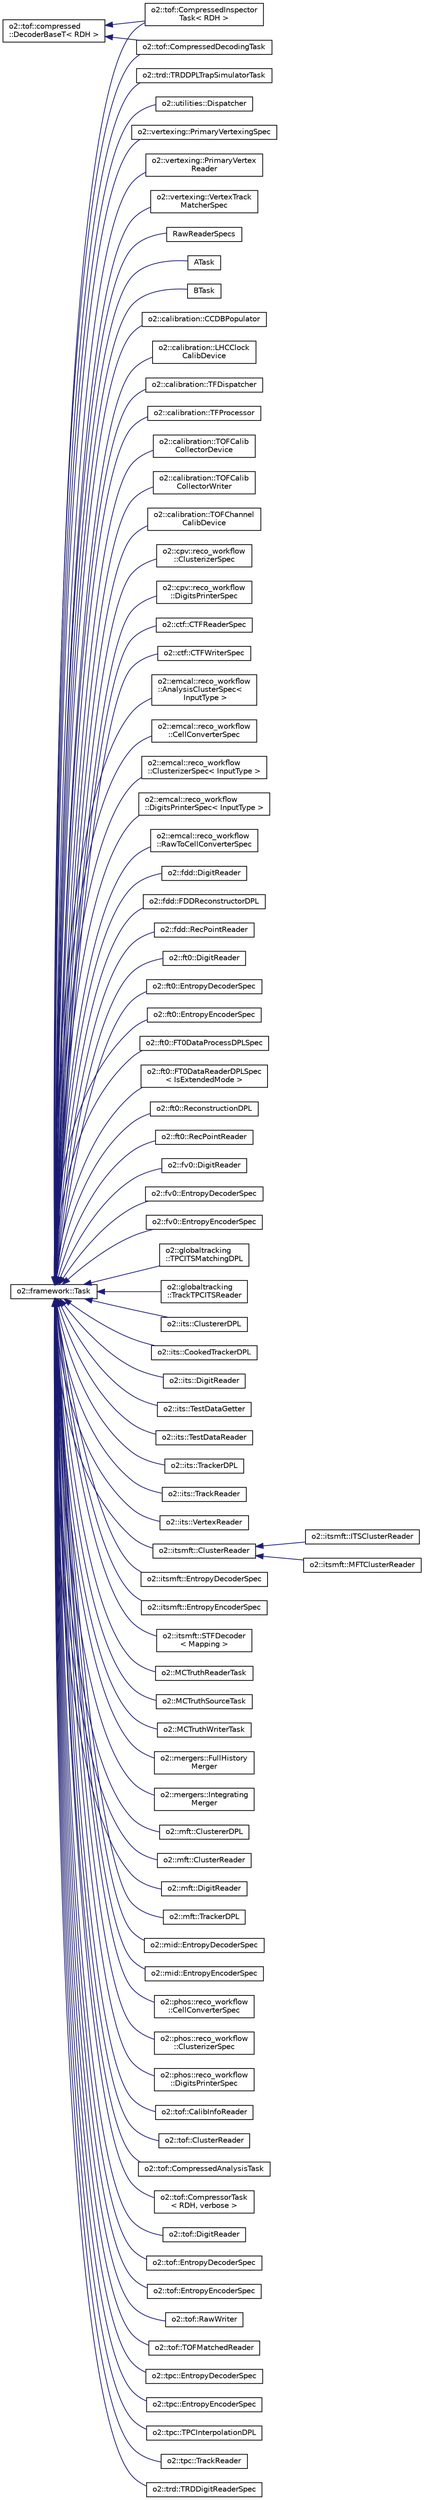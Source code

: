 digraph "Graphical Class Hierarchy"
{
 // INTERACTIVE_SVG=YES
  bgcolor="transparent";
  edge [fontname="Helvetica",fontsize="10",labelfontname="Helvetica",labelfontsize="10"];
  node [fontname="Helvetica",fontsize="10",shape=record];
  rankdir="LR";
  Node2205 [label="o2::tof::compressed\l::DecoderBaseT\< RDH \>",height=0.2,width=0.4,color="black",URL="$d7/dd4/classo2_1_1tof_1_1compressed_1_1DecoderBaseT.html"];
  Node2205 -> Node65 [dir="back",color="midnightblue",fontsize="10",style="solid",fontname="Helvetica"];
  Node65 [label="o2::tof::CompressedDecodingTask",height=0.2,width=0.4,color="black",URL="$dd/d7c/classo2_1_1tof_1_1CompressedDecodingTask.html"];
  Node2205 -> Node66 [dir="back",color="midnightblue",fontsize="10",style="solid",fontname="Helvetica"];
  Node66 [label="o2::tof::CompressedInspector\lTask\< RDH \>",height=0.2,width=0.4,color="black",URL="$db/db0/classo2_1_1tof_1_1CompressedInspectorTask.html"];
  Node0 [label="o2::framework::Task",height=0.2,width=0.4,color="black",URL="$de/dac/classo2_1_1framework_1_1Task.html"];
  Node0 -> Node1 [dir="back",color="midnightblue",fontsize="10",style="solid",fontname="Helvetica"];
  Node1 [label="ATask",height=0.2,width=0.4,color="black",URL="$d8/d0d/structATask.html"];
  Node0 -> Node2 [dir="back",color="midnightblue",fontsize="10",style="solid",fontname="Helvetica"];
  Node2 [label="BTask",height=0.2,width=0.4,color="black",URL="$d2/d10/structBTask.html"];
  Node0 -> Node3 [dir="back",color="midnightblue",fontsize="10",style="solid",fontname="Helvetica"];
  Node3 [label="o2::calibration::CCDBPopulator",height=0.2,width=0.4,color="black",URL="$df/dae/classo2_1_1calibration_1_1CCDBPopulator.html"];
  Node0 -> Node4 [dir="back",color="midnightblue",fontsize="10",style="solid",fontname="Helvetica"];
  Node4 [label="o2::calibration::LHCClock\lCalibDevice",height=0.2,width=0.4,color="black",URL="$da/d5e/classo2_1_1calibration_1_1LHCClockCalibDevice.html"];
  Node0 -> Node5 [dir="back",color="midnightblue",fontsize="10",style="solid",fontname="Helvetica"];
  Node5 [label="o2::calibration::TFDispatcher",height=0.2,width=0.4,color="black",URL="$de/d19/classo2_1_1calibration_1_1TFDispatcher.html"];
  Node0 -> Node6 [dir="back",color="midnightblue",fontsize="10",style="solid",fontname="Helvetica"];
  Node6 [label="o2::calibration::TFProcessor",height=0.2,width=0.4,color="black",URL="$df/d3c/classo2_1_1calibration_1_1TFProcessor.html"];
  Node0 -> Node7 [dir="back",color="midnightblue",fontsize="10",style="solid",fontname="Helvetica"];
  Node7 [label="o2::calibration::TOFCalib\lCollectorDevice",height=0.2,width=0.4,color="black",URL="$d5/de1/classo2_1_1calibration_1_1TOFCalibCollectorDevice.html"];
  Node0 -> Node8 [dir="back",color="midnightblue",fontsize="10",style="solid",fontname="Helvetica"];
  Node8 [label="o2::calibration::TOFCalib\lCollectorWriter",height=0.2,width=0.4,color="black",URL="$dc/dd5/classo2_1_1calibration_1_1TOFCalibCollectorWriter.html"];
  Node0 -> Node9 [dir="back",color="midnightblue",fontsize="10",style="solid",fontname="Helvetica"];
  Node9 [label="o2::calibration::TOFChannel\lCalibDevice",height=0.2,width=0.4,color="black",URL="$dd/dfe/classo2_1_1calibration_1_1TOFChannelCalibDevice.html"];
  Node0 -> Node10 [dir="back",color="midnightblue",fontsize="10",style="solid",fontname="Helvetica"];
  Node10 [label="o2::cpv::reco_workflow\l::ClusterizerSpec",height=0.2,width=0.4,color="black",URL="$d9/dea/classo2_1_1cpv_1_1reco__workflow_1_1ClusterizerSpec.html",tooltip="Clusterizer task for CPV digits. "];
  Node0 -> Node11 [dir="back",color="midnightblue",fontsize="10",style="solid",fontname="Helvetica"];
  Node11 [label="o2::cpv::reco_workflow\l::DigitsPrinterSpec",height=0.2,width=0.4,color="black",URL="$d8/d5f/classo2_1_1cpv_1_1reco__workflow_1_1DigitsPrinterSpec.html",tooltip="Example task for CPV digits monitoring. "];
  Node0 -> Node12 [dir="back",color="midnightblue",fontsize="10",style="solid",fontname="Helvetica"];
  Node12 [label="o2::ctf::CTFReaderSpec",height=0.2,width=0.4,color="black",URL="$d5/d75/classo2_1_1ctf_1_1CTFReaderSpec.html"];
  Node0 -> Node13 [dir="back",color="midnightblue",fontsize="10",style="solid",fontname="Helvetica"];
  Node13 [label="o2::ctf::CTFWriterSpec",height=0.2,width=0.4,color="black",URL="$d5/dd3/classo2_1_1ctf_1_1CTFWriterSpec.html"];
  Node0 -> Node14 [dir="back",color="midnightblue",fontsize="10",style="solid",fontname="Helvetica"];
  Node14 [label="o2::emcal::reco_workflow\l::AnalysisClusterSpec\<\l InputType \>",height=0.2,width=0.4,color="black",URL="$d1/dac/classo2_1_1emcal_1_1reco__workflow_1_1AnalysisClusterSpec.html",tooltip="Analysis Cluster task for EMCAL anlaysis clusters. "];
  Node0 -> Node15 [dir="back",color="midnightblue",fontsize="10",style="solid",fontname="Helvetica"];
  Node15 [label="o2::emcal::reco_workflow\l::CellConverterSpec",height=0.2,width=0.4,color="black",URL="$d1/d1b/classo2_1_1emcal_1_1reco__workflow_1_1CellConverterSpec.html",tooltip="Coverter task for EMCAL digits to EMCAL cells. "];
  Node0 -> Node16 [dir="back",color="midnightblue",fontsize="10",style="solid",fontname="Helvetica"];
  Node16 [label="o2::emcal::reco_workflow\l::ClusterizerSpec\< InputType \>",height=0.2,width=0.4,color="black",URL="$d2/d53/classo2_1_1emcal_1_1reco__workflow_1_1ClusterizerSpec.html",tooltip="Clusterizer task for EMCAL digits. "];
  Node0 -> Node17 [dir="back",color="midnightblue",fontsize="10",style="solid",fontname="Helvetica"];
  Node17 [label="o2::emcal::reco_workflow\l::DigitsPrinterSpec\< InputType \>",height=0.2,width=0.4,color="black",URL="$d0/d1c/classo2_1_1emcal_1_1reco__workflow_1_1DigitsPrinterSpec.html",tooltip="Example task for EMCAL digits monitoring. "];
  Node0 -> Node18 [dir="back",color="midnightblue",fontsize="10",style="solid",fontname="Helvetica"];
  Node18 [label="o2::emcal::reco_workflow\l::RawToCellConverterSpec",height=0.2,width=0.4,color="black",URL="$d8/d69/classo2_1_1emcal_1_1reco__workflow_1_1RawToCellConverterSpec.html",tooltip="Coverter task for Raw data to EMCAL cells. "];
  Node0 -> Node19 [dir="back",color="midnightblue",fontsize="10",style="solid",fontname="Helvetica"];
  Node19 [label="o2::fdd::DigitReader",height=0.2,width=0.4,color="black",URL="$df/d93/classo2_1_1fdd_1_1DigitReader.html"];
  Node0 -> Node20 [dir="back",color="midnightblue",fontsize="10",style="solid",fontname="Helvetica"];
  Node20 [label="o2::fdd::FDDReconstructorDPL",height=0.2,width=0.4,color="black",URL="$d5/d80/classo2_1_1fdd_1_1FDDReconstructorDPL.html"];
  Node0 -> Node21 [dir="back",color="midnightblue",fontsize="10",style="solid",fontname="Helvetica"];
  Node21 [label="o2::fdd::RecPointReader",height=0.2,width=0.4,color="black",URL="$d8/dc0/classo2_1_1fdd_1_1RecPointReader.html"];
  Node0 -> Node22 [dir="back",color="midnightblue",fontsize="10",style="solid",fontname="Helvetica"];
  Node22 [label="o2::ft0::DigitReader",height=0.2,width=0.4,color="black",URL="$d0/dc7/classo2_1_1ft0_1_1DigitReader.html"];
  Node0 -> Node23 [dir="back",color="midnightblue",fontsize="10",style="solid",fontname="Helvetica"];
  Node23 [label="o2::ft0::EntropyDecoderSpec",height=0.2,width=0.4,color="black",URL="$da/d21/classo2_1_1ft0_1_1EntropyDecoderSpec.html"];
  Node0 -> Node24 [dir="back",color="midnightblue",fontsize="10",style="solid",fontname="Helvetica"];
  Node24 [label="o2::ft0::EntropyEncoderSpec",height=0.2,width=0.4,color="black",URL="$d3/dff/classo2_1_1ft0_1_1EntropyEncoderSpec.html"];
  Node0 -> Node25 [dir="back",color="midnightblue",fontsize="10",style="solid",fontname="Helvetica"];
  Node25 [label="o2::ft0::FT0DataProcessDPLSpec",height=0.2,width=0.4,color="black",URL="$d0/d4d/classo2_1_1ft0_1_1FT0DataProcessDPLSpec.html"];
  Node0 -> Node26 [dir="back",color="midnightblue",fontsize="10",style="solid",fontname="Helvetica"];
  Node26 [label="o2::ft0::FT0DataReaderDPLSpec\l\< IsExtendedMode \>",height=0.2,width=0.4,color="black",URL="$d5/d0f/classo2_1_1ft0_1_1FT0DataReaderDPLSpec.html"];
  Node0 -> Node27 [dir="back",color="midnightblue",fontsize="10",style="solid",fontname="Helvetica"];
  Node27 [label="o2::ft0::ReconstructionDPL",height=0.2,width=0.4,color="black",URL="$d1/dd8/classo2_1_1ft0_1_1ReconstructionDPL.html"];
  Node0 -> Node28 [dir="back",color="midnightblue",fontsize="10",style="solid",fontname="Helvetica"];
  Node28 [label="o2::ft0::RecPointReader",height=0.2,width=0.4,color="black",URL="$dd/dea/classo2_1_1ft0_1_1RecPointReader.html"];
  Node0 -> Node29 [dir="back",color="midnightblue",fontsize="10",style="solid",fontname="Helvetica"];
  Node29 [label="o2::fv0::DigitReader",height=0.2,width=0.4,color="black",URL="$d9/d97/classo2_1_1fv0_1_1DigitReader.html"];
  Node0 -> Node30 [dir="back",color="midnightblue",fontsize="10",style="solid",fontname="Helvetica"];
  Node30 [label="o2::fv0::EntropyDecoderSpec",height=0.2,width=0.4,color="black",URL="$d8/d9d/classo2_1_1fv0_1_1EntropyDecoderSpec.html"];
  Node0 -> Node31 [dir="back",color="midnightblue",fontsize="10",style="solid",fontname="Helvetica"];
  Node31 [label="o2::fv0::EntropyEncoderSpec",height=0.2,width=0.4,color="black",URL="$d2/df3/classo2_1_1fv0_1_1EntropyEncoderSpec.html"];
  Node0 -> Node32 [dir="back",color="midnightblue",fontsize="10",style="solid",fontname="Helvetica"];
  Node32 [label="o2::globaltracking\l::TPCITSMatchingDPL",height=0.2,width=0.4,color="black",URL="$da/d84/classo2_1_1globaltracking_1_1TPCITSMatchingDPL.html"];
  Node0 -> Node33 [dir="back",color="midnightblue",fontsize="10",style="solid",fontname="Helvetica"];
  Node33 [label="o2::globaltracking\l::TrackTPCITSReader",height=0.2,width=0.4,color="black",URL="$d1/dd4/classo2_1_1globaltracking_1_1TrackTPCITSReader.html"];
  Node0 -> Node34 [dir="back",color="midnightblue",fontsize="10",style="solid",fontname="Helvetica"];
  Node34 [label="o2::its::ClustererDPL",height=0.2,width=0.4,color="black",URL="$d7/dd0/classo2_1_1its_1_1ClustererDPL.html"];
  Node0 -> Node35 [dir="back",color="midnightblue",fontsize="10",style="solid",fontname="Helvetica"];
  Node35 [label="o2::its::CookedTrackerDPL",height=0.2,width=0.4,color="black",URL="$d2/d11/classo2_1_1its_1_1CookedTrackerDPL.html"];
  Node0 -> Node36 [dir="back",color="midnightblue",fontsize="10",style="solid",fontname="Helvetica"];
  Node36 [label="o2::its::DigitReader",height=0.2,width=0.4,color="black",URL="$d1/d0b/classo2_1_1its_1_1DigitReader.html"];
  Node0 -> Node37 [dir="back",color="midnightblue",fontsize="10",style="solid",fontname="Helvetica"];
  Node37 [label="o2::its::TestDataGetter",height=0.2,width=0.4,color="black",URL="$d0/d46/classo2_1_1its_1_1TestDataGetter.html"];
  Node0 -> Node38 [dir="back",color="midnightblue",fontsize="10",style="solid",fontname="Helvetica"];
  Node38 [label="o2::its::TestDataReader",height=0.2,width=0.4,color="black",URL="$db/d7e/classo2_1_1its_1_1TestDataReader.html"];
  Node0 -> Node39 [dir="back",color="midnightblue",fontsize="10",style="solid",fontname="Helvetica"];
  Node39 [label="o2::its::TrackerDPL",height=0.2,width=0.4,color="black",URL="$d6/d54/classo2_1_1its_1_1TrackerDPL.html"];
  Node0 -> Node40 [dir="back",color="midnightblue",fontsize="10",style="solid",fontname="Helvetica"];
  Node40 [label="o2::its::TrackReader",height=0.2,width=0.4,color="black",URL="$d2/d07/classo2_1_1its_1_1TrackReader.html"];
  Node0 -> Node41 [dir="back",color="midnightblue",fontsize="10",style="solid",fontname="Helvetica"];
  Node41 [label="o2::its::VertexReader",height=0.2,width=0.4,color="black",URL="$d6/da1/classo2_1_1its_1_1VertexReader.html"];
  Node0 -> Node42 [dir="back",color="midnightblue",fontsize="10",style="solid",fontname="Helvetica"];
  Node42 [label="o2::itsmft::ClusterReader",height=0.2,width=0.4,color="black",URL="$d1/dc3/classo2_1_1itsmft_1_1ClusterReader.html"];
  Node42 -> Node43 [dir="back",color="midnightblue",fontsize="10",style="solid",fontname="Helvetica"];
  Node43 [label="o2::itsmft::ITSClusterReader",height=0.2,width=0.4,color="black",URL="$d9/d77/classo2_1_1itsmft_1_1ITSClusterReader.html"];
  Node42 -> Node44 [dir="back",color="midnightblue",fontsize="10",style="solid",fontname="Helvetica"];
  Node44 [label="o2::itsmft::MFTClusterReader",height=0.2,width=0.4,color="black",URL="$d5/dce/classo2_1_1itsmft_1_1MFTClusterReader.html"];
  Node0 -> Node45 [dir="back",color="midnightblue",fontsize="10",style="solid",fontname="Helvetica"];
  Node45 [label="o2::itsmft::EntropyDecoderSpec",height=0.2,width=0.4,color="black",URL="$d4/d79/classo2_1_1itsmft_1_1EntropyDecoderSpec.html"];
  Node0 -> Node46 [dir="back",color="midnightblue",fontsize="10",style="solid",fontname="Helvetica"];
  Node46 [label="o2::itsmft::EntropyEncoderSpec",height=0.2,width=0.4,color="black",URL="$d1/d3a/classo2_1_1itsmft_1_1EntropyEncoderSpec.html"];
  Node0 -> Node47 [dir="back",color="midnightblue",fontsize="10",style="solid",fontname="Helvetica"];
  Node47 [label="o2::itsmft::STFDecoder\l\< Mapping \>",height=0.2,width=0.4,color="black",URL="$df/d13/classo2_1_1itsmft_1_1STFDecoder.html"];
  Node0 -> Node48 [dir="back",color="midnightblue",fontsize="10",style="solid",fontname="Helvetica"];
  Node48 [label="o2::MCTruthReaderTask",height=0.2,width=0.4,color="black",URL="$d3/d9a/classo2_1_1MCTruthReaderTask.html"];
  Node0 -> Node49 [dir="back",color="midnightblue",fontsize="10",style="solid",fontname="Helvetica"];
  Node49 [label="o2::MCTruthSourceTask",height=0.2,width=0.4,color="black",URL="$d3/d7b/classo2_1_1MCTruthSourceTask.html"];
  Node0 -> Node50 [dir="back",color="midnightblue",fontsize="10",style="solid",fontname="Helvetica"];
  Node50 [label="o2::MCTruthWriterTask",height=0.2,width=0.4,color="black",URL="$d3/d9a/classo2_1_1MCTruthWriterTask.html"];
  Node0 -> Node51 [dir="back",color="midnightblue",fontsize="10",style="solid",fontname="Helvetica"];
  Node51 [label="o2::mergers::FullHistory\lMerger",height=0.2,width=0.4,color="black",URL="$da/d4a/classo2_1_1mergers_1_1FullHistoryMerger.html",tooltip="FullHistoryMerger data processor class. "];
  Node0 -> Node52 [dir="back",color="midnightblue",fontsize="10",style="solid",fontname="Helvetica"];
  Node52 [label="o2::mergers::Integrating\lMerger",height=0.2,width=0.4,color="black",URL="$dc/d26/classo2_1_1mergers_1_1IntegratingMerger.html",tooltip="IntegratingMerger data processor class. "];
  Node0 -> Node53 [dir="back",color="midnightblue",fontsize="10",style="solid",fontname="Helvetica"];
  Node53 [label="o2::mft::ClustererDPL",height=0.2,width=0.4,color="black",URL="$d6/d47/classo2_1_1mft_1_1ClustererDPL.html"];
  Node0 -> Node54 [dir="back",color="midnightblue",fontsize="10",style="solid",fontname="Helvetica"];
  Node54 [label="o2::mft::ClusterReader",height=0.2,width=0.4,color="black",URL="$d1/d6e/classo2_1_1mft_1_1ClusterReader.html"];
  Node0 -> Node55 [dir="back",color="midnightblue",fontsize="10",style="solid",fontname="Helvetica"];
  Node55 [label="o2::mft::DigitReader",height=0.2,width=0.4,color="black",URL="$de/dae/classo2_1_1mft_1_1DigitReader.html"];
  Node0 -> Node56 [dir="back",color="midnightblue",fontsize="10",style="solid",fontname="Helvetica"];
  Node56 [label="o2::mft::TrackerDPL",height=0.2,width=0.4,color="black",URL="$da/d42/classo2_1_1mft_1_1TrackerDPL.html"];
  Node0 -> Node57 [dir="back",color="midnightblue",fontsize="10",style="solid",fontname="Helvetica"];
  Node57 [label="o2::mid::EntropyDecoderSpec",height=0.2,width=0.4,color="black",URL="$de/d30/classo2_1_1mid_1_1EntropyDecoderSpec.html"];
  Node0 -> Node58 [dir="back",color="midnightblue",fontsize="10",style="solid",fontname="Helvetica"];
  Node58 [label="o2::mid::EntropyEncoderSpec",height=0.2,width=0.4,color="black",URL="$d6/d8f/classo2_1_1mid_1_1EntropyEncoderSpec.html"];
  Node0 -> Node59 [dir="back",color="midnightblue",fontsize="10",style="solid",fontname="Helvetica"];
  Node59 [label="o2::phos::reco_workflow\l::CellConverterSpec",height=0.2,width=0.4,color="black",URL="$d1/d85/classo2_1_1phos_1_1reco__workflow_1_1CellConverterSpec.html",tooltip="Coverter task for PHOS digits to AOD PHOS cells. "];
  Node0 -> Node60 [dir="back",color="midnightblue",fontsize="10",style="solid",fontname="Helvetica"];
  Node60 [label="o2::phos::reco_workflow\l::ClusterizerSpec",height=0.2,width=0.4,color="black",URL="$d4/d5f/classo2_1_1phos_1_1reco__workflow_1_1ClusterizerSpec.html",tooltip="Clusterizer task for PHOS digits. "];
  Node0 -> Node61 [dir="back",color="midnightblue",fontsize="10",style="solid",fontname="Helvetica"];
  Node61 [label="o2::phos::reco_workflow\l::DigitsPrinterSpec",height=0.2,width=0.4,color="black",URL="$d1/d97/classo2_1_1phos_1_1reco__workflow_1_1DigitsPrinterSpec.html",tooltip="Example task for PHOS digits monitoring. "];
  Node0 -> Node62 [dir="back",color="midnightblue",fontsize="10",style="solid",fontname="Helvetica"];
  Node62 [label="o2::tof::CalibInfoReader",height=0.2,width=0.4,color="black",URL="$da/d4e/classo2_1_1tof_1_1CalibInfoReader.html"];
  Node0 -> Node63 [dir="back",color="midnightblue",fontsize="10",style="solid",fontname="Helvetica"];
  Node63 [label="o2::tof::ClusterReader",height=0.2,width=0.4,color="black",URL="$d2/db5/classo2_1_1tof_1_1ClusterReader.html"];
  Node0 -> Node64 [dir="back",color="midnightblue",fontsize="10",style="solid",fontname="Helvetica"];
  Node64 [label="o2::tof::CompressedAnalysisTask",height=0.2,width=0.4,color="black",URL="$dd/d52/classo2_1_1tof_1_1CompressedAnalysisTask.html"];
  Node0 -> Node65 [dir="back",color="midnightblue",fontsize="10",style="solid",fontname="Helvetica"];
  Node0 -> Node66 [dir="back",color="midnightblue",fontsize="10",style="solid",fontname="Helvetica"];
  Node0 -> Node67 [dir="back",color="midnightblue",fontsize="10",style="solid",fontname="Helvetica"];
  Node67 [label="o2::tof::CompressorTask\l\< RDH, verbose \>",height=0.2,width=0.4,color="black",URL="$d2/d8a/classo2_1_1tof_1_1CompressorTask.html"];
  Node0 -> Node68 [dir="back",color="midnightblue",fontsize="10",style="solid",fontname="Helvetica"];
  Node68 [label="o2::tof::DigitReader",height=0.2,width=0.4,color="black",URL="$d9/d97/classo2_1_1tof_1_1DigitReader.html"];
  Node0 -> Node69 [dir="back",color="midnightblue",fontsize="10",style="solid",fontname="Helvetica"];
  Node69 [label="o2::tof::EntropyDecoderSpec",height=0.2,width=0.4,color="black",URL="$d7/d30/classo2_1_1tof_1_1EntropyDecoderSpec.html"];
  Node0 -> Node70 [dir="back",color="midnightblue",fontsize="10",style="solid",fontname="Helvetica"];
  Node70 [label="o2::tof::EntropyEncoderSpec",height=0.2,width=0.4,color="black",URL="$d6/dfa/classo2_1_1tof_1_1EntropyEncoderSpec.html"];
  Node0 -> Node71 [dir="back",color="midnightblue",fontsize="10",style="solid",fontname="Helvetica"];
  Node71 [label="o2::tof::RawWriter",height=0.2,width=0.4,color="black",URL="$d2/dbc/classo2_1_1tof_1_1RawWriter.html"];
  Node0 -> Node72 [dir="back",color="midnightblue",fontsize="10",style="solid",fontname="Helvetica"];
  Node72 [label="o2::tof::TOFMatchedReader",height=0.2,width=0.4,color="black",URL="$d0/de3/classo2_1_1tof_1_1TOFMatchedReader.html"];
  Node0 -> Node73 [dir="back",color="midnightblue",fontsize="10",style="solid",fontname="Helvetica"];
  Node73 [label="o2::tpc::EntropyDecoderSpec",height=0.2,width=0.4,color="black",URL="$db/dac/classo2_1_1tpc_1_1EntropyDecoderSpec.html"];
  Node0 -> Node74 [dir="back",color="midnightblue",fontsize="10",style="solid",fontname="Helvetica"];
  Node74 [label="o2::tpc::EntropyEncoderSpec",height=0.2,width=0.4,color="black",URL="$de/d3d/classo2_1_1tpc_1_1EntropyEncoderSpec.html"];
  Node0 -> Node75 [dir="back",color="midnightblue",fontsize="10",style="solid",fontname="Helvetica"];
  Node75 [label="o2::tpc::TPCInterpolationDPL",height=0.2,width=0.4,color="black",URL="$d9/d4f/classo2_1_1tpc_1_1TPCInterpolationDPL.html"];
  Node0 -> Node76 [dir="back",color="midnightblue",fontsize="10",style="solid",fontname="Helvetica"];
  Node76 [label="o2::tpc::TrackReader",height=0.2,width=0.4,color="black",URL="$d1/d90/classo2_1_1tpc_1_1TrackReader.html",tooltip="< DPL device to read and send the TPC tracks (+MC) info "];
  Node0 -> Node77 [dir="back",color="midnightblue",fontsize="10",style="solid",fontname="Helvetica"];
  Node77 [label="o2::trd::TRDDigitReaderSpec",height=0.2,width=0.4,color="black",URL="$db/d09/classo2_1_1trd_1_1TRDDigitReaderSpec.html"];
  Node0 -> Node78 [dir="back",color="midnightblue",fontsize="10",style="solid",fontname="Helvetica"];
  Node78 [label="o2::trd::TRDDPLTrapSimulatorTask",height=0.2,width=0.4,color="black",URL="$d3/dfd/classo2_1_1trd_1_1TRDDPLTrapSimulatorTask.html"];
  Node0 -> Node79 [dir="back",color="midnightblue",fontsize="10",style="solid",fontname="Helvetica"];
  Node79 [label="o2::utilities::Dispatcher",height=0.2,width=0.4,color="black",URL="$d6/d10/classo2_1_1utilities_1_1Dispatcher.html"];
  Node0 -> Node80 [dir="back",color="midnightblue",fontsize="10",style="solid",fontname="Helvetica"];
  Node80 [label="o2::vertexing::PrimaryVertexingSpec",height=0.2,width=0.4,color="black",URL="$d2/de8/classo2_1_1vertexing_1_1PrimaryVertexingSpec.html"];
  Node0 -> Node81 [dir="back",color="midnightblue",fontsize="10",style="solid",fontname="Helvetica"];
  Node81 [label="o2::vertexing::PrimaryVertex\lReader",height=0.2,width=0.4,color="black",URL="$db/d26/classo2_1_1vertexing_1_1PrimaryVertexReader.html"];
  Node0 -> Node82 [dir="back",color="midnightblue",fontsize="10",style="solid",fontname="Helvetica"];
  Node82 [label="o2::vertexing::VertexTrack\lMatcherSpec",height=0.2,width=0.4,color="black",URL="$db/d4e/classo2_1_1vertexing_1_1VertexTrackMatcherSpec.html"];
  Node0 -> Node83 [dir="back",color="midnightblue",fontsize="10",style="solid",fontname="Helvetica"];
  Node83 [label="RawReaderSpecs",height=0.2,width=0.4,color="black",URL="$d0/dcb/classRawReaderSpecs.html"];
}

